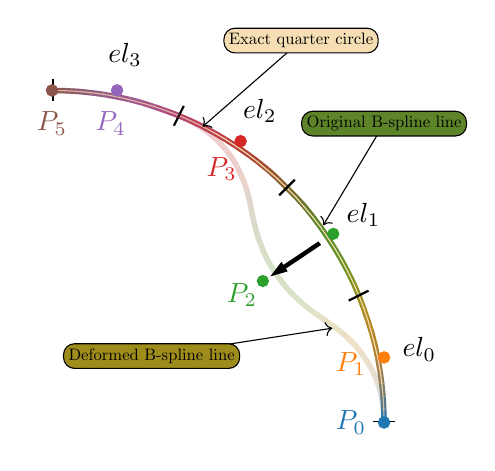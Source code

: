 % This file was created with tikzplotlib v0.10.1.
\begin{tikzpicture}

\definecolor{brown1866163}{RGB}{186,61,63}
\definecolor{crimson2143940}{RGB}{214,39,40}
\definecolor{darkgoldenrod15814128}{RGB}{158,141,28}
\definecolor{darkgoldenrod17213829}{RGB}{172,138,29}
\definecolor{darkgoldenrod18013533}{RGB}{180,135,33}
\definecolor{darkgoldenrod18213341}{RGB}{182,133,41}
\definecolor{darkgray176}{RGB}{176,176,176}
\definecolor{darkolivegreen10811542}{RGB}{108,115,42}
\definecolor{darkolivegreen12110542}{RGB}{121,105,42}
\definecolor{darkorange25512714}{RGB}{255,127,14}
\definecolor{dimgray1408785}{RGB}{140,87,85}
\definecolor{dimgray14389104}{RGB}{143,89,104}
\definecolor{forestgreen4416044}{RGB}{44,160,44}
\definecolor{gray121123108}{RGB}{121,123,108}
\definecolor{gray14591119}{RGB}{145,91,119}
\definecolor{gray14612586}{RGB}{146,125,86}
\definecolor{gray14891131}{RGB}{148,91,131}
\definecolor{gray15291138}{RGB}{152,91,138}
\definecolor{gray15689142}{RGB}{156,89,142}
\definecolor{gray16187143}{RGB}{161,87,143}
\definecolor{gray16683139}{RGB}{166,83,139}
\definecolor{indianred17179132}{RGB}{171,79,132}
\definecolor{indianred17773121}{RGB}{177,73,121}
\definecolor{indianred18368107}{RGB}{183,68,107}
\definecolor{indianred1876394}{RGB}{187,63,94}
\definecolor{indianred1896071}{RGB}{189,60,71}
\definecolor{indianred1896182}{RGB}{189,61,82}
\definecolor{mediumpurple148103189}{RGB}{148,103,189}
\definecolor{olivedrab10914635}{RGB}{109,146,35}
\definecolor{olivedrab12214633}{RGB}{122,146,33}
\definecolor{olivedrab13914430}{RGB}{139,144,30}
\definecolor{olivedrab9113840}{RGB}{91,138,40}
\definecolor{olivedrab9313241}{RGB}{93,132,41}
\definecolor{olivedrab9314239}{RGB}{93,142,39}
\definecolor{olivedrab9812441}{RGB}{98,124,41}
\definecolor{olivedrab9914537}{RGB}{99,145,37}
\definecolor{peru16512767}{RGB}{165,127,67}
\definecolor{peru17613052}{RGB}{176,130,52}
\definecolor{sienna1369342}{RGB}{136,93,42}
\definecolor{sienna1408675}{RGB}{140,86,75}
\definecolor{sienna1518343}{RGB}{151,83,43}
\definecolor{sienna1637545}{RGB}{163,75,45}
\definecolor{sienna1736850}{RGB}{173,68,50}
\definecolor{sienna1816455}{RGB}{181,64,55}
\definecolor{slategray89121134}{RGB}{89,121,134}
\definecolor{steelblue31119180}{RGB}{31,119,180}
\definecolor{steelblue51119164}{RGB}{51,119,164}
\definecolor{wheat}{RGB}{245,222,179}

\begin{axis}[
axis equal,
hide x axis,
hide y axis,
tick align=outside,
tick pos=left,
x grid style={darkgray176},
xmin=-0.1, xmax=1.25,
xtick style={color=black},
y grid style={darkgray176},
ymin=-0.1, ymax=1.25,
ytick style={color=black}
]
\addplot [
  mark=*,
  only marks,
  scatter,
  scatter/@post marker code/.code={%
  \endscope
},
  scatter/@pre marker code/.code={%
  \expanded{%
  \noexpand\definecolor{thispointdrawcolor}{RGB}{\drawcolor}%
  \noexpand\definecolor{thispointfillcolor}{RGB}{\fillcolor}%
  }%
  \scope[draw=thispointdrawcolor, fill=thispointfillcolor]%
},
  visualization depends on={value \thisrow{draw} \as \drawcolor},
  visualization depends on={value \thisrow{fill} \as \fillcolor}
]
table{%
x  y  draw  fill
1.0 0 31,119,180 31,119,180
1.0 0.196 255,127,14 255,127,14
0.847 0.568 44,160,44 44,160,44
0.568 0.847 214,39,40 214,39,40
0.196 1.0 148,103,189 148,103,189
0 1.0 140,86,75 140,86,75
};
\addplot [
  mark=*,
  only marks,
  scatter,
  scatter/@post marker code/.code={%
  \endscope
},
  scatter/@pre marker code/.code={%
  \expanded{%
  \noexpand\definecolor{thispointdrawcolor}{RGB}{\drawcolor}%
  \noexpand\definecolor{thispointfillcolor}{RGB}{\fillcolor}%
  }%
  \scope[draw=thispointdrawcolor, fill=thispointfillcolor]%
},
  visualization depends on={value \thisrow{draw} \as \drawcolor},
  visualization depends on={value \thisrow{fill} \as \fillcolor}
]
table{%
x  y  draw  fill
1.0 0 31,119,180 31,119,180
1.0 0.196 255,127,14 255,127,14
0.635 0.426 44,160,44 44,160,44
0.568 0.847 214,39,40 214,39,40
0.196 1.0 148,103,189 148,103,189
0 1.0 140,86,75 140,86,75
};
\path [draw=steelblue51119164, line width=2pt]
(axis cs:1.0,0)
--(axis cs:0.999,0.039);

\path [draw=slategray89121134, line width=2pt]
(axis cs:0.999,0.039)
--(axis cs:0.997,0.078);

\path [draw=gray121123108, line width=2pt]
(axis cs:0.997,0.078)
--(axis cs:0.993,0.117);

\path [draw=gray14612586, line width=2pt]
(axis cs:0.993,0.117)
--(axis cs:0.988,0.155);

\path [draw=peru16512767, line width=2pt]
(axis cs:0.988,0.155)
--(axis cs:0.981,0.194);

\path [draw=peru17613052, line width=2pt]
(axis cs:0.981,0.194)
--(axis cs:0.973,0.232);

\path [draw=darkgoldenrod18213341, line width=2pt]
(axis cs:0.973,0.232)
--(axis cs:0.963,0.27);

\path [draw=darkgoldenrod18013533, line width=2pt]
(axis cs:0.963,0.27)
--(axis cs:0.951,0.307);

\path [draw=darkgoldenrod17213829, line width=2pt]
(axis cs:0.951,0.307)
--(axis cs:0.938,0.345);

\path [draw=darkgoldenrod15814128, line width=2pt]
(axis cs:0.938,0.345)
--(axis cs:0.924,0.382);

\path [draw=olivedrab13914430, line width=2pt]
(axis cs:0.924,0.382)
--(axis cs:0.908,0.419);

\path [draw=olivedrab12214633, line width=2pt]
(axis cs:0.908,0.419)
--(axis cs:0.891,0.454);

\path [draw=olivedrab10914635, line width=2pt]
(axis cs:0.891,0.454)
--(axis cs:0.872,0.489);

\path [draw=olivedrab9914537, line width=2pt]
(axis cs:0.872,0.489)
--(axis cs:0.852,0.523);

\path [draw=olivedrab9314239, line width=2pt]
(axis cs:0.852,0.523)
--(axis cs:0.831,0.556);

\path [draw=olivedrab9113840, line width=2pt]
(axis cs:0.831,0.556)
--(axis cs:0.809,0.588);

\path [draw=olivedrab9313241, line width=2pt]
(axis cs:0.809,0.588)
--(axis cs:0.786,0.619);

\path [draw=olivedrab9812441, line width=2pt]
(axis cs:0.786,0.619)
--(axis cs:0.761,0.65);

\path [draw=darkolivegreen10811542, line width=2pt]
(axis cs:0.761,0.65)
--(axis cs:0.735,0.679);

\path [draw=darkolivegreen12110542, line width=2pt]
(axis cs:0.735,0.679)
--(axis cs:0.707,0.707);

\path [draw=sienna1369342, line width=2pt]
(axis cs:0.707,0.707)
--(axis cs:0.679,0.735);

\path [draw=sienna1518343, line width=2pt]
(axis cs:0.679,0.735)
--(axis cs:0.65,0.761);

\path [draw=sienna1637545, line width=2pt]
(axis cs:0.65,0.761)
--(axis cs:0.619,0.786);

\path [draw=sienna1736850, line width=2pt]
(axis cs:0.619,0.786)
--(axis cs:0.588,0.809);

\path [draw=sienna1816455, line width=2pt]
(axis cs:0.588,0.809)
--(axis cs:0.556,0.831);

\path [draw=brown1866163, line width=2pt]
(axis cs:0.556,0.831)
--(axis cs:0.523,0.852);

\path [draw=indianred1896071, line width=2pt]
(axis cs:0.523,0.852)
--(axis cs:0.489,0.872);

\path [draw=indianred1896182, line width=2pt]
(axis cs:0.489,0.872)
--(axis cs:0.454,0.891);

\path [draw=indianred1876394, line width=2pt]
(axis cs:0.454,0.891)
--(axis cs:0.419,0.908);

\path [draw=indianred18368107, line width=2pt]
(axis cs:0.419,0.908)
--(axis cs:0.382,0.924);

\path [draw=indianred17773121, line width=2pt]
(axis cs:0.382,0.924)
--(axis cs:0.345,0.938);

\path [draw=indianred17179132, line width=2pt]
(axis cs:0.345,0.938)
--(axis cs:0.307,0.951);

\path [draw=gray16683139, line width=2pt]
(axis cs:0.307,0.951)
--(axis cs:0.27,0.963);

\path [draw=gray16187143, line width=2pt]
(axis cs:0.27,0.963)
--(axis cs:0.232,0.973);

\path [draw=gray15689142, line width=2pt]
(axis cs:0.232,0.973)
--(axis cs:0.194,0.981);

\path [draw=gray15291138, line width=2pt]
(axis cs:0.194,0.981)
--(axis cs:0.155,0.988);

\path [draw=gray14891131, line width=2pt]
(axis cs:0.155,0.988)
--(axis cs:0.117,0.993);

\path [draw=gray14591119, line width=2pt]
(axis cs:0.117,0.993)
--(axis cs:0.078,0.997);

\path [draw=dimgray14389104, line width=2pt]
(axis cs:0.078,0.997)
--(axis cs:0.039,0.999);

\path [draw=dimgray1408785, line width=2pt]
(axis cs:0.039,0.999)
--(axis cs:3.488e-16,1.0);

\addplot [wheat]
table {%
1 0
0.999 0.039
0.997 0.078
0.993 0.118
0.988 0.156
0.981 0.195
0.972 0.233
0.962 0.271
0.951 0.309
0.938 0.346
0.924 0.383
0.908 0.419
0.891 0.454
0.872 0.489
0.853 0.522
0.831 0.556
0.809 0.588
0.785 0.619
0.76 0.649
0.734 0.679
0.707 0.707
0.679 0.734
0.649 0.76
0.619 0.785
0.588 0.809
0.556 0.831
0.522 0.853
0.489 0.872
0.454 0.891
0.419 0.908
0.383 0.924
0.346 0.938
0.309 0.951
0.271 0.962
0.233 0.972
0.195 0.981
0.156 0.988
0.118 0.993
0.078 0.997
0.039 0.999
6.123e-17 1
};
\path [draw=black, line width=8pt]
(axis cs:1.0,0)
--(axis cs:1.0,0.006);

\path [draw=black, line width=8pt]
(axis cs:0.925,0.379)
--(axis cs:0.922,0.385);

\path [draw=black, line width=8pt]
(axis cs:0.71,0.705)
--(axis cs:0.705,0.71);

\path [draw=black, line width=8pt]
(axis cs:0.385,0.922)
--(axis cs:0.379,0.925);

\path [draw=black, line width=8pt]
(axis cs:0.006,1.0)
--(axis cs:3.488e-16,1.0);

\path [draw=steelblue51119164, draw opacity=0.25, line width=2pt]
(axis cs:1.0,0)
--(axis cs:0.998,0.038);

\path [draw=slategray89121134, draw opacity=0.25, line width=2pt]
(axis cs:0.998,0.038)
--(axis cs:0.993,0.075);

\path [draw=gray121123108, draw opacity=0.25, line width=2pt]
(axis cs:0.993,0.075)
--(axis cs:0.984,0.11);

\path [draw=gray14612586, draw opacity=0.25, line width=2pt]
(axis cs:0.984,0.11)
--(axis cs:0.971,0.144);

\path [draw=peru16512767, draw opacity=0.25, line width=2pt]
(axis cs:0.971,0.144)
--(axis cs:0.954,0.176);

\path [draw=peru17613052, draw opacity=0.25, line width=2pt]
(axis cs:0.954,0.176)
--(axis cs:0.934,0.206);

\path [draw=darkgoldenrod18213341, draw opacity=0.25, line width=2pt]
(axis cs:0.934,0.206)
--(axis cs:0.911,0.235);

\path [draw=darkgoldenrod18013533, draw opacity=0.25, line width=2pt]
(axis cs:0.911,0.235)
--(axis cs:0.883,0.262);

\path [draw=darkgoldenrod17213829, draw opacity=0.25, line width=2pt]
(axis cs:0.883,0.262)
--(axis cs:0.852,0.287);

\path [draw=darkgoldenrod15814128, draw opacity=0.25, line width=2pt]
(axis cs:0.852,0.287)
--(axis cs:0.818,0.311);

\path [draw=olivedrab13914430, draw opacity=0.25, line width=2pt]
(axis cs:0.818,0.311)
--(axis cs:0.783,0.335);

\path [draw=olivedrab12214633, draw opacity=0.25, line width=2pt]
(axis cs:0.783,0.335)
--(axis cs:0.751,0.361);

\path [draw=olivedrab10914635, draw opacity=0.25, line width=2pt]
(axis cs:0.751,0.361)
--(axis cs:0.722,0.388);

\path [draw=olivedrab9914537, draw opacity=0.25, line width=2pt]
(axis cs:0.722,0.388)
--(axis cs:0.696,0.418);

\path [draw=olivedrab9314239, draw opacity=0.25, line width=2pt]
(axis cs:0.696,0.418)
--(axis cs:0.673,0.45);

\path [draw=olivedrab9113840, draw opacity=0.25, line width=2pt]
(axis cs:0.673,0.45)
--(axis cs:0.652,0.483);

\path [draw=olivedrab9313241, draw opacity=0.25, line width=2pt]
(axis cs:0.652,0.483)
--(axis cs:0.635,0.519);

\path [draw=olivedrab9812441, draw opacity=0.25, line width=2pt]
(axis cs:0.635,0.519)
--(axis cs:0.621,0.556);

\path [draw=darkolivegreen10811542, draw opacity=0.25, line width=2pt]
(axis cs:0.621,0.556)
--(axis cs:0.61,0.595);

\path [draw=darkolivegreen12110542, draw opacity=0.25, line width=2pt]
(axis cs:0.61,0.595)
--(axis cs:0.601,0.636);

\path [draw=sienna1369342, draw opacity=0.25, line width=2pt]
(axis cs:0.601,0.636)
--(axis cs:0.593,0.677);

\path [draw=sienna1518343, draw opacity=0.25, line width=2pt]
(axis cs:0.593,0.677)
--(axis cs:0.582,0.715);

\path [draw=sienna1637545, draw opacity=0.25, line width=2pt]
(axis cs:0.582,0.715)
--(axis cs:0.567,0.751);

\path [draw=sienna1736850, draw opacity=0.25, line width=2pt]
(axis cs:0.567,0.751)
--(axis cs:0.55,0.784);

\path [draw=sienna1816455, draw opacity=0.25, line width=2pt]
(axis cs:0.55,0.784)
--(axis cs:0.53,0.814);

\path [draw=brown1866163, draw opacity=0.25, line width=2pt]
(axis cs:0.53,0.814)
--(axis cs:0.506,0.841);

\path [draw=indianred1896071, draw opacity=0.25, line width=2pt]
(axis cs:0.506,0.841)
--(axis cs:0.48,0.866);

\path [draw=indianred1896182, draw opacity=0.25, line width=2pt]
(axis cs:0.48,0.866)
--(axis cs:0.45,0.888);

\path [draw=indianred1876394, draw opacity=0.25, line width=2pt]
(axis cs:0.45,0.888)
--(axis cs:0.418,0.907);

\path [draw=indianred18368107, draw opacity=0.25, line width=2pt]
(axis cs:0.418,0.907)
--(axis cs:0.382,0.924);

\path [draw=indianred17773121, draw opacity=0.25, line width=2pt]
(axis cs:0.382,0.924)
--(axis cs:0.345,0.938);

\path [draw=indianred17179132, draw opacity=0.25, line width=2pt]
(axis cs:0.345,0.938)
--(axis cs:0.307,0.951);

\path [draw=gray16683139, draw opacity=0.25, line width=2pt]
(axis cs:0.307,0.951)
--(axis cs:0.27,0.963);

\path [draw=gray16187143, draw opacity=0.25, line width=2pt]
(axis cs:0.27,0.963)
--(axis cs:0.232,0.973);

\path [draw=gray15689142, draw opacity=0.25, line width=2pt]
(axis cs:0.232,0.973)
--(axis cs:0.194,0.981);

\path [draw=gray15291138, draw opacity=0.25, line width=2pt]
(axis cs:0.194,0.981)
--(axis cs:0.155,0.988);

\path [draw=gray14891131, draw opacity=0.25, line width=2pt]
(axis cs:0.155,0.988)
--(axis cs:0.117,0.993);

\path [draw=gray14591119, draw opacity=0.25, line width=2pt]
(axis cs:0.117,0.993)
--(axis cs:0.078,0.997);

\path [draw=dimgray14389104, draw opacity=0.25, line width=2pt]
(axis cs:0.078,0.997)
--(axis cs:0.039,0.999);

\path [draw=dimgray1408785, draw opacity=0.25, line width=2pt]
(axis cs:0.039,0.999)
--(axis cs:3.488e-16,1.0);

\draw[->,draw=black] (axis cs:1,0.9) -- (axis cs:0.817,0.594);
\draw (axis cs:1,0.9) node[
  scale=0.6,
  fill=olivedrab9313241,
  draw=black,
  line width=0.4pt,
  inner sep=3pt,
  rounded corners,
  text=black,
  rotate=0.0,
  align=center
]{Original
B-spline line};
\draw[->,draw=black] (axis cs:0.75,1.15) -- (axis cs:0.454,0.891);
\draw (axis cs:0.75,1.15) node[
  scale=0.6,
  fill=wheat,
  draw=black,
  line width=0.4pt,
  inner sep=3pt,
  rounded corners,
  text=black,
  rotate=0.0
]{Exact quarter circle};
\draw (axis cs:1.106,0.22) node[
  text=black,
  rotate=0.0
]{$el_0$};
\draw (axis cs:0.938,0.626) node[
  text=black,
  rotate=0.0
]{$el_1$};
\draw (axis cs:0.626,0.938) node[
  text=black,
  rotate=0.0
]{$el_2$};
\draw (axis cs:0.22,1.106) node[
  text=black,
  rotate=0.0
]{$el_3$};
\draw (axis cs:0.9,0) node[
  text=steelblue31119180,
  rotate=0.0
]{$P_0$};
\draw (axis cs:0.9,0.177) node[
  text=darkorange25512714,
  rotate=0.0
]{$P_1$};
\draw (axis cs:0.572,0.383) node[
  text=forestgreen4416044,
  rotate=0.0
]{$P_2$};
\draw (axis cs:0.511,0.762) node[
  text=crimson2143940,
  rotate=0.0
]{$P_3$};
\draw (axis cs:0.177,0.9) node[
  text=mediumpurple148103189,
  rotate=0.0
]{$P_4$};
\draw (axis cs:0,0.9) node[
  text=sienna1408675,
  rotate=0.0
]{$P_5$};
\draw[->,draw=black] (axis cs:0.3,0.2) -- (axis cs:0.844,0.284);
\draw (axis cs:0.3,0.2) node[
  scale=0.6,
  fill=darkgoldenrod15814128,
  draw=black,
  line width=0.4pt,
  inner sep=3pt,
  rounded corners,
  text=black,
  rotate=0.0,
  align=center
]{Deformed
B-spline line};
\path [draw=black, fill=black]
(axis cs:0.662,0.443)
--(axis cs:0.691,0.481)
--(axis cs:0.696,0.472)
--(axis cs:0.802,0.543)
--(axis cs:0.808,0.535)
--(axis cs:0.702,0.464)
--(axis cs:0.707,0.456)
--cycle;
\end{axis}

\end{tikzpicture}
